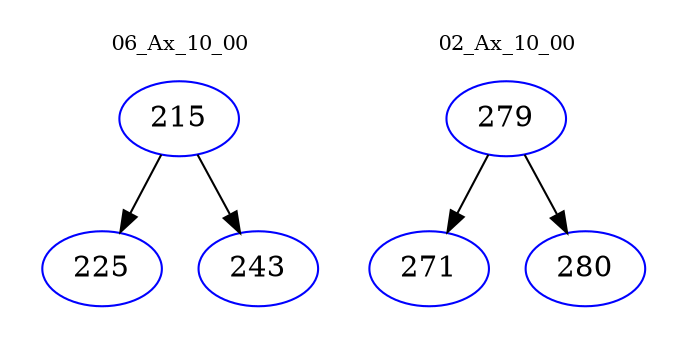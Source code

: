 digraph{
subgraph cluster_0 {
color = white
label = "06_Ax_10_00";
fontsize=10;
T0_215 [label="215", color="blue"]
T0_215 -> T0_225 [color="black"]
T0_225 [label="225", color="blue"]
T0_215 -> T0_243 [color="black"]
T0_243 [label="243", color="blue"]
}
subgraph cluster_1 {
color = white
label = "02_Ax_10_00";
fontsize=10;
T1_279 [label="279", color="blue"]
T1_279 -> T1_271 [color="black"]
T1_271 [label="271", color="blue"]
T1_279 -> T1_280 [color="black"]
T1_280 [label="280", color="blue"]
}
}
